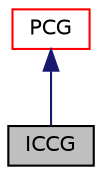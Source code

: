 digraph "ICCG"
{
  bgcolor="transparent";
  edge [fontname="Helvetica",fontsize="10",labelfontname="Helvetica",labelfontsize="10"];
  node [fontname="Helvetica",fontsize="10",shape=record];
  Node1 [label="ICCG",height=0.2,width=0.4,color="black", fillcolor="grey75", style="filled", fontcolor="black"];
  Node2 -> Node1 [dir="back",color="midnightblue",fontsize="10",style="solid",fontname="Helvetica"];
  Node2 [label="PCG",height=0.2,width=0.4,color="red",URL="$a01861.html",tooltip="Preconditioned conjugate gradient solver for symmetric lduMatrices using a run-time selectable precon..."];
}
